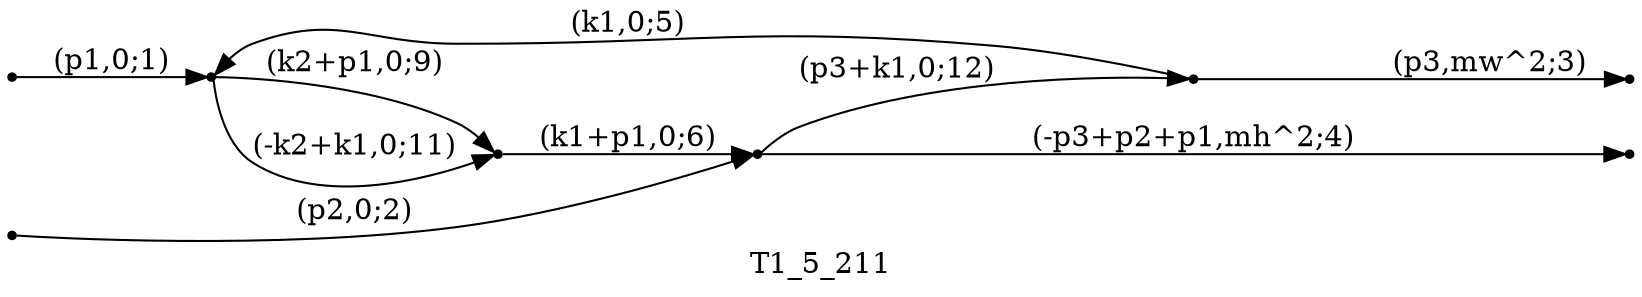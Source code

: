 digraph T1_5_211 {
  label="T1_5_211";
  rankdir="LR";
  subgraph edges {
    -1 -> 3 [label="(p1,0;1)"];
    -2 -> 4 [label="(p2,0;2)"];
    1 -> -3 [label="(p3,mw^2;3)"];
    4 -> -4 [label="(-p3+p2+p1,mh^2;4)"];
    1 -> 3 [label="(k1,0;5)"];
    2 -> 4 [label="(k1+p1,0;6)"];
    3 -> 2 [label="(k2+p1,0;9)"];
    3 -> 2 [label="(-k2+k1,0;11)"];
    4 -> 1 [label="(p3+k1,0;12)"];
  }
  subgraph incoming { rank="source"; -1; -2; }
  subgraph outgoing { rank="sink"; -3; -4; }
-4 [shape=point];
-3 [shape=point];
-2 [shape=point];
-1 [shape=point];
1 [shape=point];
2 [shape=point];
3 [shape=point];
4 [shape=point];
}

